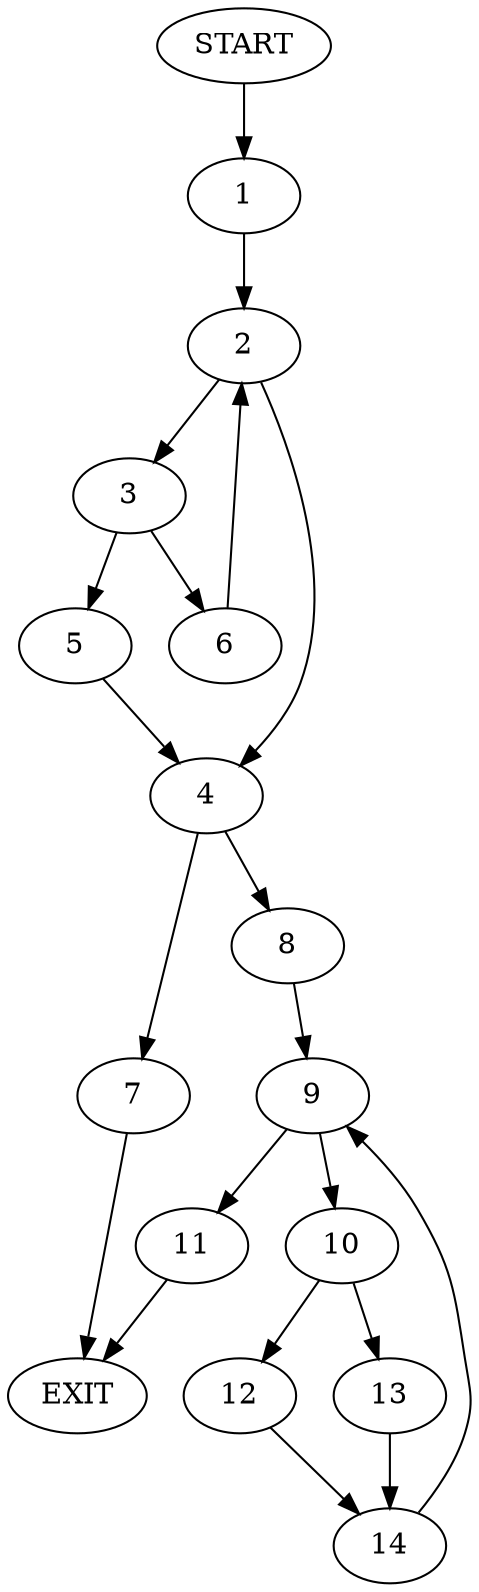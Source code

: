 digraph {
0 [label="START"]
15 [label="EXIT"]
0 -> 1
1 -> 2
2 -> 3
2 -> 4
3 -> 5
3 -> 6
4 -> 7
4 -> 8
6 -> 2
5 -> 4
8 -> 9
7 -> 15
9 -> 10
9 -> 11
10 -> 12
10 -> 13
11 -> 15
12 -> 14
13 -> 14
14 -> 9
}
